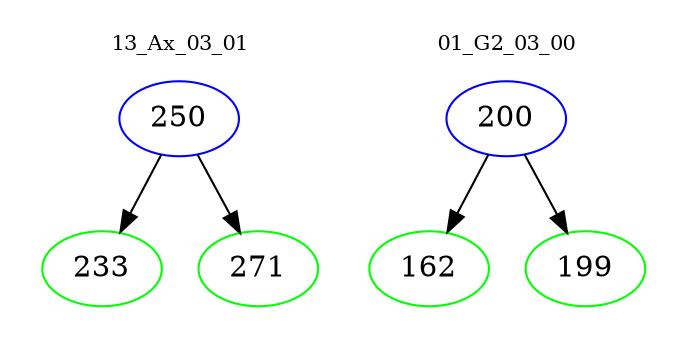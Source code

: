 digraph{
subgraph cluster_0 {
color = white
label = "13_Ax_03_01";
fontsize=10;
T0_250 [label="250", color="blue"]
T0_250 -> T0_233 [color="black"]
T0_233 [label="233", color="green"]
T0_250 -> T0_271 [color="black"]
T0_271 [label="271", color="green"]
}
subgraph cluster_1 {
color = white
label = "01_G2_03_00";
fontsize=10;
T1_200 [label="200", color="blue"]
T1_200 -> T1_162 [color="black"]
T1_162 [label="162", color="green"]
T1_200 -> T1_199 [color="black"]
T1_199 [label="199", color="green"]
}
}
